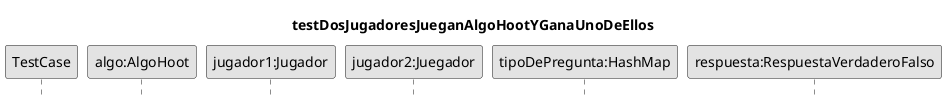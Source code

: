 @startuml
title testDosJugadoresJueganAlgoHootYGanaUnoDeEllos
skinparam monochrome true
hide footbox
participant TestCase
participant "algo:AlgoHoot" as algoHoot
participant "jugador1:Jugador" as jugador1
participant "jugador2:Juegador" as jugador2
participant "tipoDePregunta:HashMap" as tipoDePregunta
participant "respuesta:RespuestaVerdaderoFalso" as respuesta
@endluml